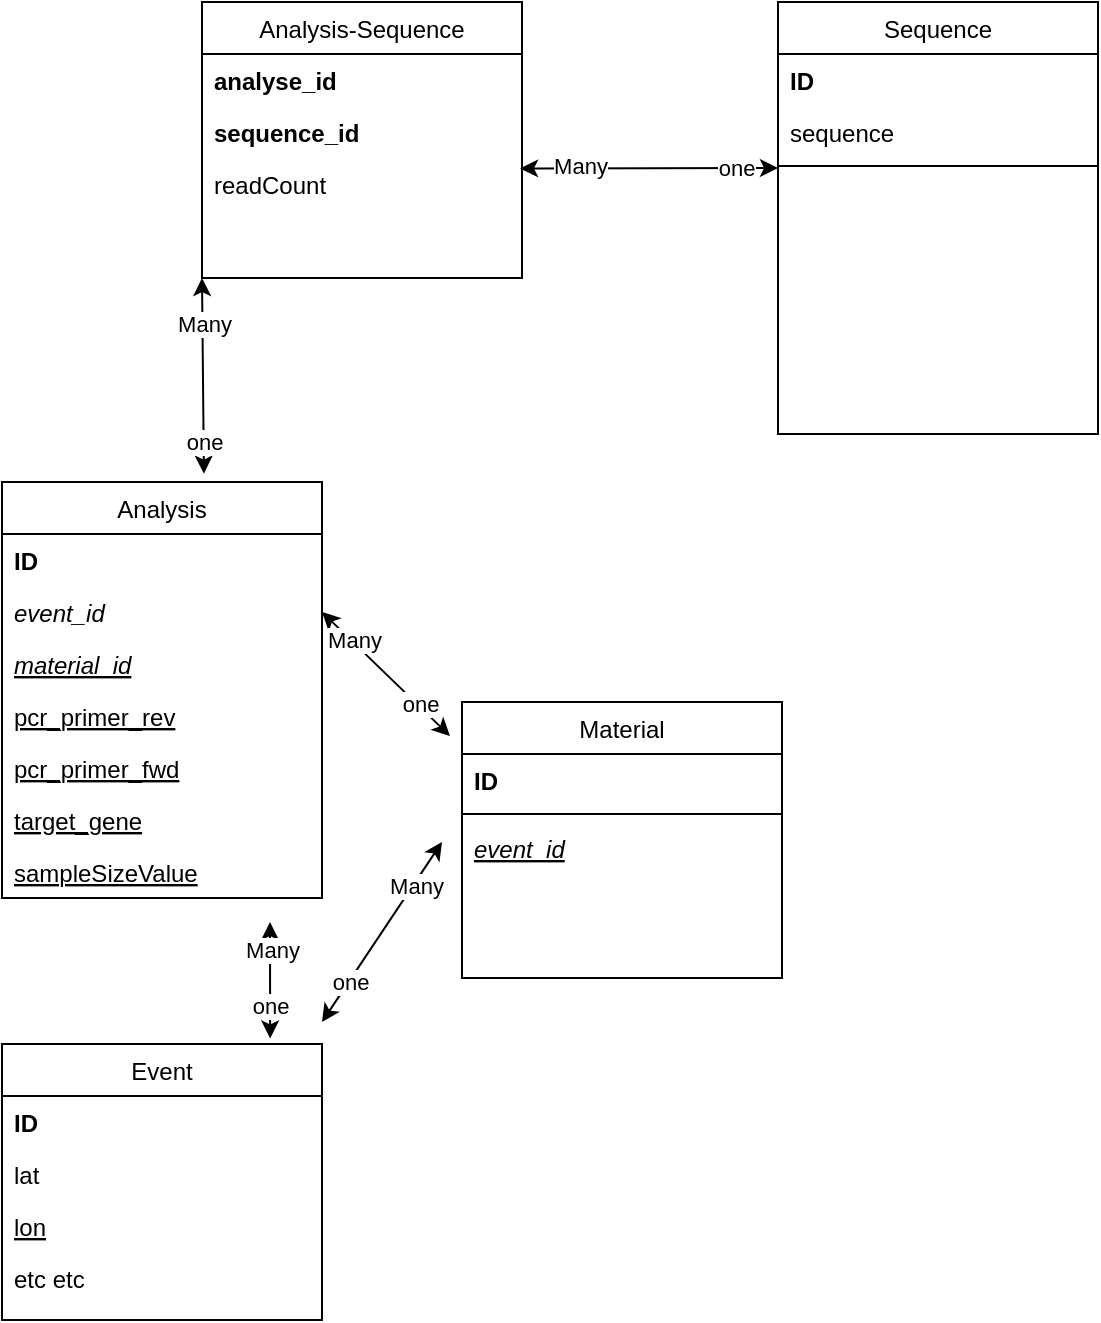<mxfile version="26.1.3">
  <diagram name="Side-1" id="iriaWdWmJW3zvOeco5Ye">
    <mxGraphModel dx="1549" dy="877" grid="1" gridSize="10" guides="1" tooltips="1" connect="1" arrows="1" fold="1" page="1" pageScale="1" pageWidth="827" pageHeight="1169" math="0" shadow="0">
      <root>
        <mxCell id="0" />
        <mxCell id="1" parent="0" />
        <mxCell id="aqUu65AV-6JLtwwe9ziM-2" value="Analysis-Sequence" style="swimlane;fontStyle=0;align=center;verticalAlign=top;childLayout=stackLayout;horizontal=1;startSize=26;horizontalStack=0;resizeParent=1;resizeLast=0;collapsible=1;marginBottom=0;rounded=0;shadow=0;strokeWidth=1;" vertex="1" parent="1">
          <mxGeometry x="220" y="120" width="160" height="138" as="geometry">
            <mxRectangle x="230" y="140" width="160" height="26" as="alternateBounds" />
          </mxGeometry>
        </mxCell>
        <mxCell id="aqUu65AV-6JLtwwe9ziM-3" value="analyse_id" style="text;align=left;verticalAlign=top;spacingLeft=4;spacingRight=4;overflow=hidden;rotatable=0;points=[[0,0.5],[1,0.5]];portConstraint=eastwest;fontStyle=1" vertex="1" parent="aqUu65AV-6JLtwwe9ziM-2">
          <mxGeometry y="26" width="160" height="26" as="geometry" />
        </mxCell>
        <mxCell id="aqUu65AV-6JLtwwe9ziM-4" value="sequence_id" style="text;align=left;verticalAlign=top;spacingLeft=4;spacingRight=4;overflow=hidden;rotatable=0;points=[[0,0.5],[1,0.5]];portConstraint=eastwest;rounded=0;shadow=0;html=0;fontStyle=1" vertex="1" parent="aqUu65AV-6JLtwwe9ziM-2">
          <mxGeometry y="52" width="160" height="26" as="geometry" />
        </mxCell>
        <mxCell id="aqUu65AV-6JLtwwe9ziM-5" value="readCount" style="text;align=left;verticalAlign=top;spacingLeft=4;spacingRight=4;overflow=hidden;rotatable=0;points=[[0,0.5],[1,0.5]];portConstraint=eastwest;rounded=0;shadow=0;html=0;" vertex="1" parent="aqUu65AV-6JLtwwe9ziM-2">
          <mxGeometry y="78" width="160" height="26" as="geometry" />
        </mxCell>
        <mxCell id="aqUu65AV-6JLtwwe9ziM-6" value="Analysis" style="swimlane;fontStyle=0;align=center;verticalAlign=top;childLayout=stackLayout;horizontal=1;startSize=26;horizontalStack=0;resizeParent=1;resizeLast=0;collapsible=1;marginBottom=0;rounded=0;shadow=0;strokeWidth=1;" vertex="1" parent="1">
          <mxGeometry x="120" y="360" width="160" height="208" as="geometry">
            <mxRectangle x="130" y="380" width="160" height="26" as="alternateBounds" />
          </mxGeometry>
        </mxCell>
        <mxCell id="aqUu65AV-6JLtwwe9ziM-7" value="ID" style="text;align=left;verticalAlign=top;spacingLeft=4;spacingRight=4;overflow=hidden;rotatable=0;points=[[0,0.5],[1,0.5]];portConstraint=eastwest;fontStyle=1" vertex="1" parent="aqUu65AV-6JLtwwe9ziM-6">
          <mxGeometry y="26" width="160" height="26" as="geometry" />
        </mxCell>
        <mxCell id="aqUu65AV-6JLtwwe9ziM-8" value="event_id" style="text;align=left;verticalAlign=top;spacingLeft=4;spacingRight=4;overflow=hidden;rotatable=0;points=[[0,0.5],[1,0.5]];portConstraint=eastwest;rounded=0;shadow=0;html=0;fontStyle=2" vertex="1" parent="aqUu65AV-6JLtwwe9ziM-6">
          <mxGeometry y="52" width="160" height="26" as="geometry" />
        </mxCell>
        <mxCell id="aqUu65AV-6JLtwwe9ziM-9" value="material_id" style="text;align=left;verticalAlign=top;spacingLeft=4;spacingRight=4;overflow=hidden;rotatable=0;points=[[0,0.5],[1,0.5]];portConstraint=eastwest;fontStyle=6" vertex="1" parent="aqUu65AV-6JLtwwe9ziM-6">
          <mxGeometry y="78" width="160" height="26" as="geometry" />
        </mxCell>
        <mxCell id="aqUu65AV-6JLtwwe9ziM-10" value="pcr_primer_rev" style="text;align=left;verticalAlign=top;spacingLeft=4;spacingRight=4;overflow=hidden;rotatable=0;points=[[0,0.5],[1,0.5]];portConstraint=eastwest;fontStyle=4" vertex="1" parent="aqUu65AV-6JLtwwe9ziM-6">
          <mxGeometry y="104" width="160" height="26" as="geometry" />
        </mxCell>
        <mxCell id="aqUu65AV-6JLtwwe9ziM-11" value="pcr_primer_fwd" style="text;align=left;verticalAlign=top;spacingLeft=4;spacingRight=4;overflow=hidden;rotatable=0;points=[[0,0.5],[1,0.5]];portConstraint=eastwest;fontStyle=4" vertex="1" parent="aqUu65AV-6JLtwwe9ziM-6">
          <mxGeometry y="130" width="160" height="26" as="geometry" />
        </mxCell>
        <mxCell id="aqUu65AV-6JLtwwe9ziM-12" value="target_gene" style="text;align=left;verticalAlign=top;spacingLeft=4;spacingRight=4;overflow=hidden;rotatable=0;points=[[0,0.5],[1,0.5]];portConstraint=eastwest;fontStyle=4" vertex="1" parent="aqUu65AV-6JLtwwe9ziM-6">
          <mxGeometry y="156" width="160" height="26" as="geometry" />
        </mxCell>
        <mxCell id="aqUu65AV-6JLtwwe9ziM-13" value="sampleSizeValue" style="text;align=left;verticalAlign=top;spacingLeft=4;spacingRight=4;overflow=hidden;rotatable=0;points=[[0,0.5],[1,0.5]];portConstraint=eastwest;fontStyle=4" vertex="1" parent="aqUu65AV-6JLtwwe9ziM-6">
          <mxGeometry y="182" width="160" height="26" as="geometry" />
        </mxCell>
        <mxCell id="aqUu65AV-6JLtwwe9ziM-14" value="Sequence" style="swimlane;fontStyle=0;align=center;verticalAlign=top;childLayout=stackLayout;horizontal=1;startSize=26;horizontalStack=0;resizeParent=1;resizeLast=0;collapsible=1;marginBottom=0;rounded=0;shadow=0;strokeWidth=1;" vertex="1" parent="1">
          <mxGeometry x="508" y="120" width="160" height="216" as="geometry">
            <mxRectangle x="550" y="140" width="160" height="26" as="alternateBounds" />
          </mxGeometry>
        </mxCell>
        <mxCell id="aqUu65AV-6JLtwwe9ziM-15" value="ID" style="text;align=left;verticalAlign=top;spacingLeft=4;spacingRight=4;overflow=hidden;rotatable=0;points=[[0,0.5],[1,0.5]];portConstraint=eastwest;fontStyle=1" vertex="1" parent="aqUu65AV-6JLtwwe9ziM-14">
          <mxGeometry y="26" width="160" height="26" as="geometry" />
        </mxCell>
        <mxCell id="aqUu65AV-6JLtwwe9ziM-16" value="sequence" style="text;align=left;verticalAlign=top;spacingLeft=4;spacingRight=4;overflow=hidden;rotatable=0;points=[[0,0.5],[1,0.5]];portConstraint=eastwest;rounded=0;shadow=0;html=0;" vertex="1" parent="aqUu65AV-6JLtwwe9ziM-14">
          <mxGeometry y="52" width="160" height="26" as="geometry" />
        </mxCell>
        <mxCell id="aqUu65AV-6JLtwwe9ziM-17" value="" style="line;html=1;strokeWidth=1;align=left;verticalAlign=middle;spacingTop=-1;spacingLeft=3;spacingRight=3;rotatable=0;labelPosition=right;points=[];portConstraint=eastwest;" vertex="1" parent="aqUu65AV-6JLtwwe9ziM-14">
          <mxGeometry y="78" width="160" height="8" as="geometry" />
        </mxCell>
        <mxCell id="aqUu65AV-6JLtwwe9ziM-18" value="Event" style="swimlane;fontStyle=0;align=center;verticalAlign=top;childLayout=stackLayout;horizontal=1;startSize=26;horizontalStack=0;resizeParent=1;resizeLast=0;collapsible=1;marginBottom=0;rounded=0;shadow=0;strokeWidth=1;" vertex="1" parent="1">
          <mxGeometry x="120" y="641" width="160" height="138" as="geometry">
            <mxRectangle x="130" y="380" width="160" height="26" as="alternateBounds" />
          </mxGeometry>
        </mxCell>
        <mxCell id="aqUu65AV-6JLtwwe9ziM-19" value="ID" style="text;align=left;verticalAlign=top;spacingLeft=4;spacingRight=4;overflow=hidden;rotatable=0;points=[[0,0.5],[1,0.5]];portConstraint=eastwest;fontStyle=1" vertex="1" parent="aqUu65AV-6JLtwwe9ziM-18">
          <mxGeometry y="26" width="160" height="26" as="geometry" />
        </mxCell>
        <mxCell id="aqUu65AV-6JLtwwe9ziM-20" value="lat" style="text;align=left;verticalAlign=top;spacingLeft=4;spacingRight=4;overflow=hidden;rotatable=0;points=[[0,0.5],[1,0.5]];portConstraint=eastwest;rounded=0;shadow=0;html=0;" vertex="1" parent="aqUu65AV-6JLtwwe9ziM-18">
          <mxGeometry y="52" width="160" height="26" as="geometry" />
        </mxCell>
        <mxCell id="aqUu65AV-6JLtwwe9ziM-21" value="lon" style="text;align=left;verticalAlign=top;spacingLeft=4;spacingRight=4;overflow=hidden;rotatable=0;points=[[0,0.5],[1,0.5]];portConstraint=eastwest;fontStyle=4" vertex="1" parent="aqUu65AV-6JLtwwe9ziM-18">
          <mxGeometry y="78" width="160" height="26" as="geometry" />
        </mxCell>
        <mxCell id="aqUu65AV-6JLtwwe9ziM-22" value="etc etc" style="text;align=left;verticalAlign=top;spacingLeft=4;spacingRight=4;overflow=hidden;rotatable=0;points=[[0,0.5],[1,0.5]];portConstraint=eastwest;" vertex="1" parent="aqUu65AV-6JLtwwe9ziM-18">
          <mxGeometry y="104" width="160" height="26" as="geometry" />
        </mxCell>
        <mxCell id="aqUu65AV-6JLtwwe9ziM-23" value="Material" style="swimlane;fontStyle=0;align=center;verticalAlign=top;childLayout=stackLayout;horizontal=1;startSize=26;horizontalStack=0;resizeParent=1;resizeLast=0;collapsible=1;marginBottom=0;rounded=0;shadow=0;strokeWidth=1;" vertex="1" parent="1">
          <mxGeometry x="350" y="470" width="160" height="138" as="geometry">
            <mxRectangle x="130" y="380" width="160" height="26" as="alternateBounds" />
          </mxGeometry>
        </mxCell>
        <mxCell id="aqUu65AV-6JLtwwe9ziM-24" value="ID" style="text;align=left;verticalAlign=top;spacingLeft=4;spacingRight=4;overflow=hidden;rotatable=0;points=[[0,0.5],[1,0.5]];portConstraint=eastwest;rounded=0;shadow=0;html=0;fontStyle=1" vertex="1" parent="aqUu65AV-6JLtwwe9ziM-23">
          <mxGeometry y="26" width="160" height="26" as="geometry" />
        </mxCell>
        <mxCell id="aqUu65AV-6JLtwwe9ziM-25" value="" style="line;html=1;strokeWidth=1;align=left;verticalAlign=middle;spacingTop=-1;spacingLeft=3;spacingRight=3;rotatable=0;labelPosition=right;points=[];portConstraint=eastwest;" vertex="1" parent="aqUu65AV-6JLtwwe9ziM-23">
          <mxGeometry y="52" width="160" height="8" as="geometry" />
        </mxCell>
        <mxCell id="aqUu65AV-6JLtwwe9ziM-26" value="event_id" style="text;align=left;verticalAlign=top;spacingLeft=4;spacingRight=4;overflow=hidden;rotatable=0;points=[[0,0.5],[1,0.5]];portConstraint=eastwest;fontStyle=6" vertex="1" parent="aqUu65AV-6JLtwwe9ziM-23">
          <mxGeometry y="60" width="160" height="26" as="geometry" />
        </mxCell>
        <mxCell id="aqUu65AV-6JLtwwe9ziM-27" value="" style="endArrow=classic;startArrow=classic;html=1;rounded=0;exitX=0.994;exitY=0.2;exitDx=0;exitDy=0;exitPerimeter=0;" edge="1" parent="1" source="aqUu65AV-6JLtwwe9ziM-5">
          <mxGeometry width="50" height="50" relative="1" as="geometry">
            <mxPoint x="458" y="253" as="sourcePoint" />
            <mxPoint x="508" y="203" as="targetPoint" />
          </mxGeometry>
        </mxCell>
        <mxCell id="aqUu65AV-6JLtwwe9ziM-28" value="Many" style="edgeLabel;html=1;align=center;verticalAlign=middle;resizable=0;points=[];" vertex="1" connectable="0" parent="aqUu65AV-6JLtwwe9ziM-27">
          <mxGeometry x="-0.535" y="1" relative="1" as="geometry">
            <mxPoint as="offset" />
          </mxGeometry>
        </mxCell>
        <mxCell id="aqUu65AV-6JLtwwe9ziM-29" value="one" style="edgeLabel;html=1;align=center;verticalAlign=middle;resizable=0;points=[];" vertex="1" connectable="0" parent="aqUu65AV-6JLtwwe9ziM-27">
          <mxGeometry x="0.674" relative="1" as="geometry">
            <mxPoint as="offset" />
          </mxGeometry>
        </mxCell>
        <mxCell id="aqUu65AV-6JLtwwe9ziM-30" value="" style="endArrow=classic;startArrow=classic;html=1;rounded=0;exitX=0;exitY=1;exitDx=0;exitDy=0;entryX=0.631;entryY=-0.02;entryDx=0;entryDy=0;entryPerimeter=0;" edge="1" parent="1" source="aqUu65AV-6JLtwwe9ziM-2" target="aqUu65AV-6JLtwwe9ziM-6">
          <mxGeometry width="50" height="50" relative="1" as="geometry">
            <mxPoint x="220" y="280" as="sourcePoint" />
            <mxPoint x="349" y="280" as="targetPoint" />
          </mxGeometry>
        </mxCell>
        <mxCell id="aqUu65AV-6JLtwwe9ziM-31" value="Many" style="edgeLabel;html=1;align=center;verticalAlign=middle;resizable=0;points=[];" vertex="1" connectable="0" parent="aqUu65AV-6JLtwwe9ziM-30">
          <mxGeometry x="-0.535" y="1" relative="1" as="geometry">
            <mxPoint as="offset" />
          </mxGeometry>
        </mxCell>
        <mxCell id="aqUu65AV-6JLtwwe9ziM-32" value="one" style="edgeLabel;html=1;align=center;verticalAlign=middle;resizable=0;points=[];" vertex="1" connectable="0" parent="aqUu65AV-6JLtwwe9ziM-30">
          <mxGeometry x="0.674" relative="1" as="geometry">
            <mxPoint as="offset" />
          </mxGeometry>
        </mxCell>
        <mxCell id="aqUu65AV-6JLtwwe9ziM-33" value="" style="endArrow=classic;startArrow=classic;html=1;rounded=0;entryX=0.838;entryY=-0.02;entryDx=0;entryDy=0;entryPerimeter=0;" edge="1" parent="1" target="aqUu65AV-6JLtwwe9ziM-18">
          <mxGeometry width="50" height="50" relative="1" as="geometry">
            <mxPoint x="254" y="580" as="sourcePoint" />
            <mxPoint x="321" y="672" as="targetPoint" />
          </mxGeometry>
        </mxCell>
        <mxCell id="aqUu65AV-6JLtwwe9ziM-34" value="Many" style="edgeLabel;html=1;align=center;verticalAlign=middle;resizable=0;points=[];" vertex="1" connectable="0" parent="aqUu65AV-6JLtwwe9ziM-33">
          <mxGeometry x="-0.535" y="1" relative="1" as="geometry">
            <mxPoint as="offset" />
          </mxGeometry>
        </mxCell>
        <mxCell id="aqUu65AV-6JLtwwe9ziM-35" value="one" style="edgeLabel;html=1;align=center;verticalAlign=middle;resizable=0;points=[];" vertex="1" connectable="0" parent="aqUu65AV-6JLtwwe9ziM-33">
          <mxGeometry x="0.674" relative="1" as="geometry">
            <mxPoint y="-7" as="offset" />
          </mxGeometry>
        </mxCell>
        <mxCell id="aqUu65AV-6JLtwwe9ziM-36" value="" style="endArrow=classic;startArrow=classic;html=1;rounded=0;entryX=0.838;entryY=-0.02;entryDx=0;entryDy=0;entryPerimeter=0;exitX=1;exitY=0.5;exitDx=0;exitDy=0;" edge="1" parent="1" source="aqUu65AV-6JLtwwe9ziM-8">
          <mxGeometry width="50" height="50" relative="1" as="geometry">
            <mxPoint x="340" y="380" as="sourcePoint" />
            <mxPoint x="344" y="487" as="targetPoint" />
          </mxGeometry>
        </mxCell>
        <mxCell id="aqUu65AV-6JLtwwe9ziM-37" value="Many" style="edgeLabel;html=1;align=center;verticalAlign=middle;resizable=0;points=[];" vertex="1" connectable="0" parent="aqUu65AV-6JLtwwe9ziM-36">
          <mxGeometry x="-0.535" y="1" relative="1" as="geometry">
            <mxPoint as="offset" />
          </mxGeometry>
        </mxCell>
        <mxCell id="aqUu65AV-6JLtwwe9ziM-38" value="one" style="edgeLabel;html=1;align=center;verticalAlign=middle;resizable=0;points=[];" vertex="1" connectable="0" parent="aqUu65AV-6JLtwwe9ziM-36">
          <mxGeometry x="0.674" relative="1" as="geometry">
            <mxPoint x="-5" y="-6" as="offset" />
          </mxGeometry>
        </mxCell>
        <mxCell id="aqUu65AV-6JLtwwe9ziM-39" value="" style="endArrow=classic;startArrow=classic;html=1;rounded=0;" edge="1" parent="1">
          <mxGeometry width="50" height="50" relative="1" as="geometry">
            <mxPoint x="340" y="540" as="sourcePoint" />
            <mxPoint x="280" y="630" as="targetPoint" />
          </mxGeometry>
        </mxCell>
        <mxCell id="aqUu65AV-6JLtwwe9ziM-40" value="Many" style="edgeLabel;html=1;align=center;verticalAlign=middle;resizable=0;points=[];" vertex="1" connectable="0" parent="aqUu65AV-6JLtwwe9ziM-39">
          <mxGeometry x="-0.535" y="1" relative="1" as="geometry">
            <mxPoint as="offset" />
          </mxGeometry>
        </mxCell>
        <mxCell id="aqUu65AV-6JLtwwe9ziM-41" value="one" style="edgeLabel;html=1;align=center;verticalAlign=middle;resizable=0;points=[];" vertex="1" connectable="0" parent="aqUu65AV-6JLtwwe9ziM-39">
          <mxGeometry x="0.674" relative="1" as="geometry">
            <mxPoint x="4" y="-6" as="offset" />
          </mxGeometry>
        </mxCell>
      </root>
    </mxGraphModel>
  </diagram>
</mxfile>

